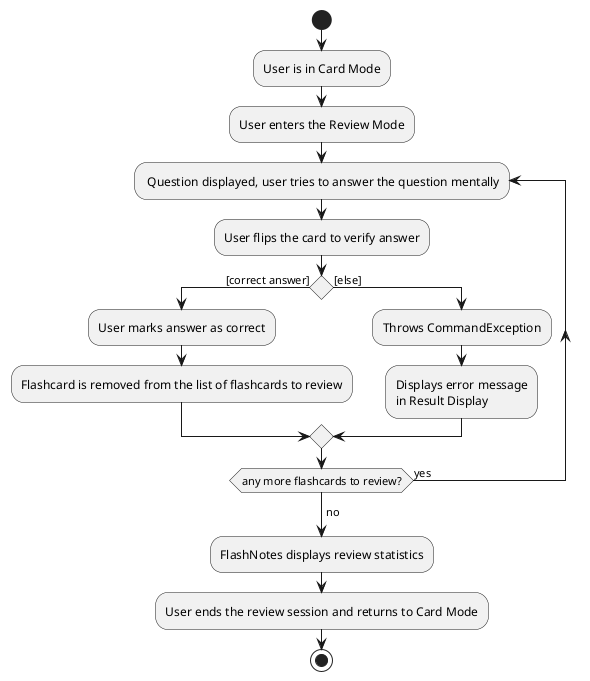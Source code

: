 @startuml
start
:User is in Card Mode;
:User enters the Review Mode;
repeat: Question displayed, user tries to answer the question mentally;
:User flips the card to verify answer;
'Since the beta syntax does not support placing the condition outside the
'diamond we place it as the true branch instead.

if () then ([correct answer])
    :User marks answer as correct;
    :Flashcard is removed from the list of flashcards to review;
else ([else])
    :Throws CommandException;
    :Displays error message
    in Result Display;

endif

repeat while (any more flashcards to review?) is (yes)
-> no;
:FlashNotes displays review statistics;
:User ends the review session and returns to Card Mode;
stop
@enduml
